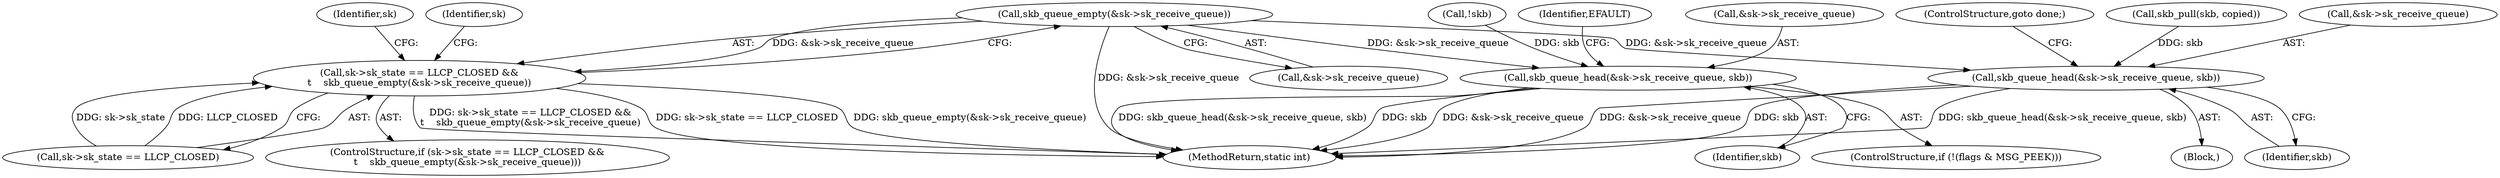 digraph "0_linux_d26d6504f23e803824e8ebd14e52d4fc0a0b09cb@pointer" {
"1000150" [label="(Call,skb_queue_empty(&sk->sk_receive_queue))"];
"1000144" [label="(Call,sk->sk_state == LLCP_CLOSED &&\n\t    skb_queue_empty(&sk->sk_receive_queue))"];
"1000221" [label="(Call,skb_queue_head(&sk->sk_receive_queue, skb))"];
"1000335" [label="(Call,skb_queue_head(&sk->sk_receive_queue, skb))"];
"1000360" [label="(MethodReturn,static int)"];
"1000144" [label="(Call,sk->sk_state == LLCP_CLOSED &&\n\t    skb_queue_empty(&sk->sk_receive_queue))"];
"1000226" [label="(Identifier,skb)"];
"1000216" [label="(ControlStructure,if (!(flags & MSG_PEEK)))"];
"1000150" [label="(Call,skb_queue_empty(&sk->sk_receive_queue))"];
"1000341" [label="(ControlStructure,goto done;)"];
"1000327" [label="(Call,skb_pull(skb, copied))"];
"1000157" [label="(Identifier,sk)"];
"1000161" [label="(Identifier,sk)"];
"1000178" [label="(Call,!skb)"];
"1000336" [label="(Call,&sk->sk_receive_queue)"];
"1000229" [label="(Identifier,EFAULT)"];
"1000334" [label="(Block,)"];
"1000145" [label="(Call,sk->sk_state == LLCP_CLOSED)"];
"1000340" [label="(Identifier,skb)"];
"1000221" [label="(Call,skb_queue_head(&sk->sk_receive_queue, skb))"];
"1000143" [label="(ControlStructure,if (sk->sk_state == LLCP_CLOSED &&\n\t    skb_queue_empty(&sk->sk_receive_queue)))"];
"1000222" [label="(Call,&sk->sk_receive_queue)"];
"1000151" [label="(Call,&sk->sk_receive_queue)"];
"1000335" [label="(Call,skb_queue_head(&sk->sk_receive_queue, skb))"];
"1000150" -> "1000144"  [label="AST: "];
"1000150" -> "1000151"  [label="CFG: "];
"1000151" -> "1000150"  [label="AST: "];
"1000144" -> "1000150"  [label="CFG: "];
"1000150" -> "1000360"  [label="DDG: &sk->sk_receive_queue"];
"1000150" -> "1000144"  [label="DDG: &sk->sk_receive_queue"];
"1000150" -> "1000221"  [label="DDG: &sk->sk_receive_queue"];
"1000150" -> "1000335"  [label="DDG: &sk->sk_receive_queue"];
"1000144" -> "1000143"  [label="AST: "];
"1000144" -> "1000145"  [label="CFG: "];
"1000145" -> "1000144"  [label="AST: "];
"1000157" -> "1000144"  [label="CFG: "];
"1000161" -> "1000144"  [label="CFG: "];
"1000144" -> "1000360"  [label="DDG: sk->sk_state == LLCP_CLOSED &&\n\t    skb_queue_empty(&sk->sk_receive_queue)"];
"1000144" -> "1000360"  [label="DDG: sk->sk_state == LLCP_CLOSED"];
"1000144" -> "1000360"  [label="DDG: skb_queue_empty(&sk->sk_receive_queue)"];
"1000145" -> "1000144"  [label="DDG: sk->sk_state"];
"1000145" -> "1000144"  [label="DDG: LLCP_CLOSED"];
"1000221" -> "1000216"  [label="AST: "];
"1000221" -> "1000226"  [label="CFG: "];
"1000222" -> "1000221"  [label="AST: "];
"1000226" -> "1000221"  [label="AST: "];
"1000229" -> "1000221"  [label="CFG: "];
"1000221" -> "1000360"  [label="DDG: skb_queue_head(&sk->sk_receive_queue, skb)"];
"1000221" -> "1000360"  [label="DDG: skb"];
"1000221" -> "1000360"  [label="DDG: &sk->sk_receive_queue"];
"1000178" -> "1000221"  [label="DDG: skb"];
"1000335" -> "1000334"  [label="AST: "];
"1000335" -> "1000340"  [label="CFG: "];
"1000336" -> "1000335"  [label="AST: "];
"1000340" -> "1000335"  [label="AST: "];
"1000341" -> "1000335"  [label="CFG: "];
"1000335" -> "1000360"  [label="DDG: &sk->sk_receive_queue"];
"1000335" -> "1000360"  [label="DDG: skb"];
"1000335" -> "1000360"  [label="DDG: skb_queue_head(&sk->sk_receive_queue, skb)"];
"1000327" -> "1000335"  [label="DDG: skb"];
}
